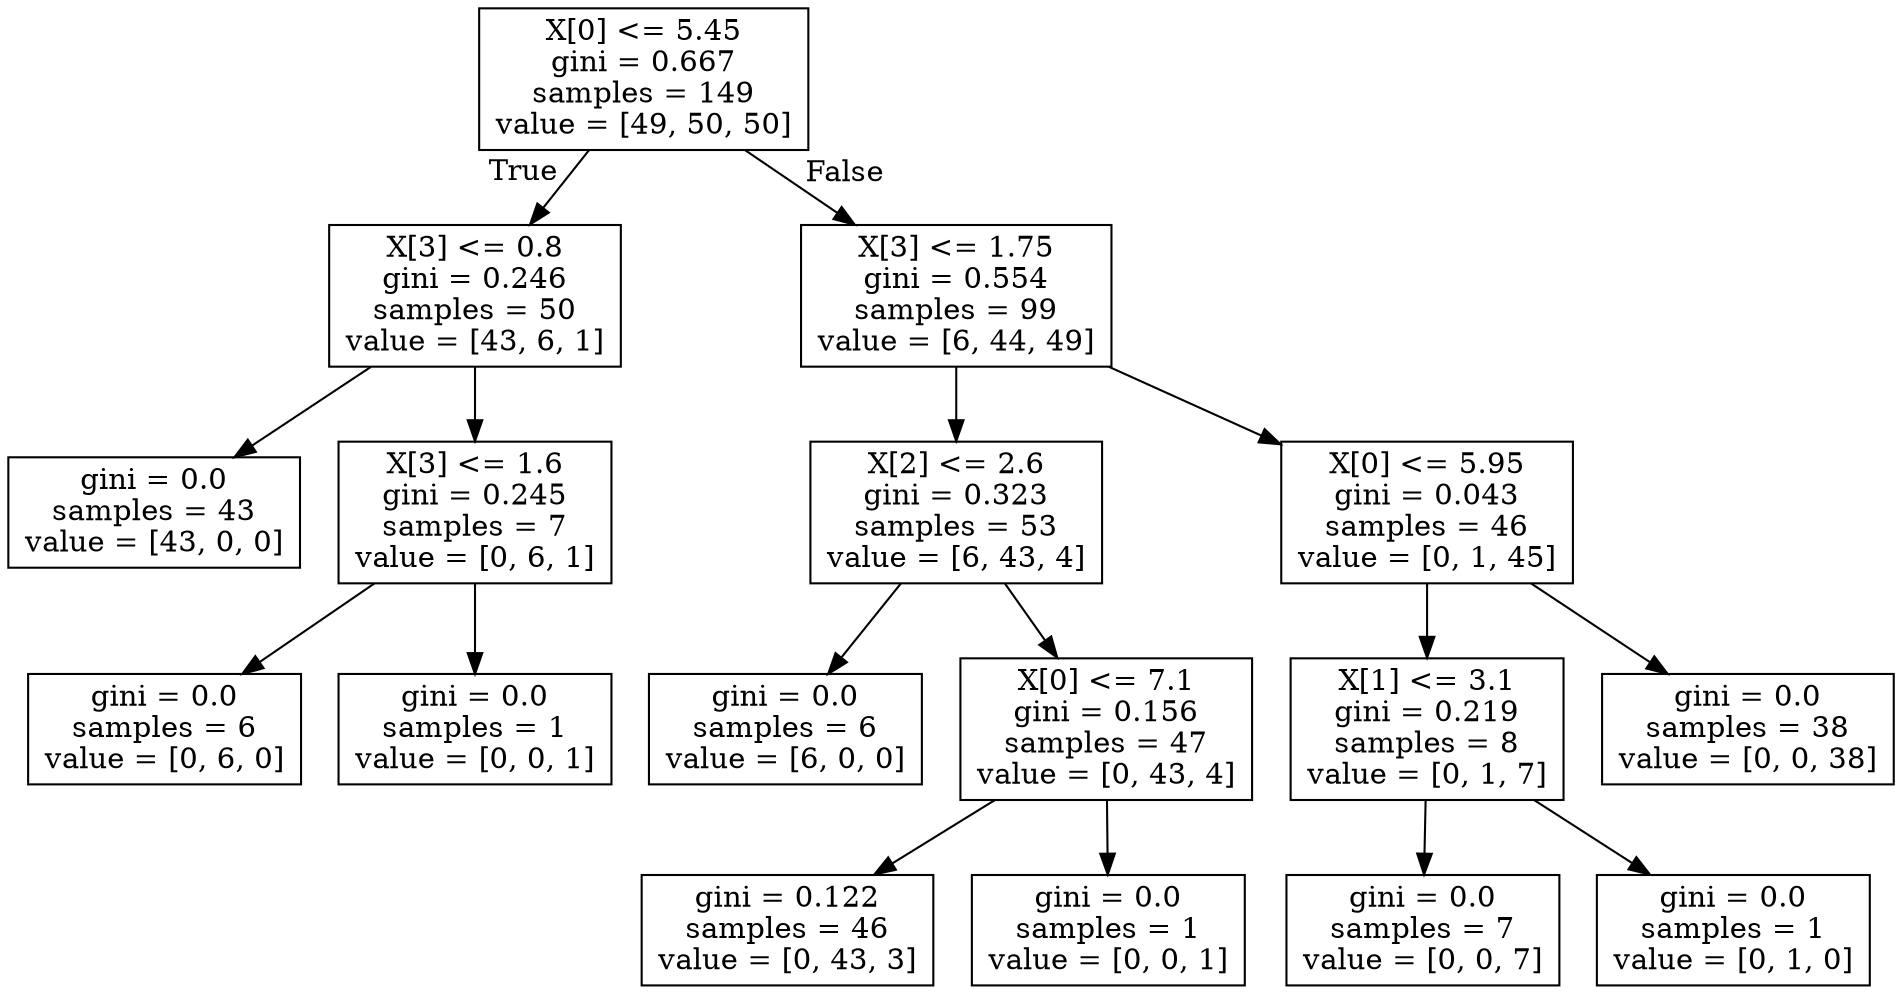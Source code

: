 digraph Tree {
node [shape=box] ;
0 [label="X[0] <= 5.45\ngini = 0.667\nsamples = 149\nvalue = [49, 50, 50]"] ;
1 [label="X[3] <= 0.8\ngini = 0.246\nsamples = 50\nvalue = [43, 6, 1]"] ;
0 -> 1 [labeldistance=2.5, labelangle=45, headlabel="True"] ;
2 [label="gini = 0.0\nsamples = 43\nvalue = [43, 0, 0]"] ;
1 -> 2 ;
3 [label="X[3] <= 1.6\ngini = 0.245\nsamples = 7\nvalue = [0, 6, 1]"] ;
1 -> 3 ;
4 [label="gini = 0.0\nsamples = 6\nvalue = [0, 6, 0]"] ;
3 -> 4 ;
5 [label="gini = 0.0\nsamples = 1\nvalue = [0, 0, 1]"] ;
3 -> 5 ;
6 [label="X[3] <= 1.75\ngini = 0.554\nsamples = 99\nvalue = [6, 44, 49]"] ;
0 -> 6 [labeldistance=2.5, labelangle=-45, headlabel="False"] ;
7 [label="X[2] <= 2.6\ngini = 0.323\nsamples = 53\nvalue = [6, 43, 4]"] ;
6 -> 7 ;
8 [label="gini = 0.0\nsamples = 6\nvalue = [6, 0, 0]"] ;
7 -> 8 ;
9 [label="X[0] <= 7.1\ngini = 0.156\nsamples = 47\nvalue = [0, 43, 4]"] ;
7 -> 9 ;
10 [label="gini = 0.122\nsamples = 46\nvalue = [0, 43, 3]"] ;
9 -> 10 ;
11 [label="gini = 0.0\nsamples = 1\nvalue = [0, 0, 1]"] ;
9 -> 11 ;
12 [label="X[0] <= 5.95\ngini = 0.043\nsamples = 46\nvalue = [0, 1, 45]"] ;
6 -> 12 ;
13 [label="X[1] <= 3.1\ngini = 0.219\nsamples = 8\nvalue = [0, 1, 7]"] ;
12 -> 13 ;
14 [label="gini = 0.0\nsamples = 7\nvalue = [0, 0, 7]"] ;
13 -> 14 ;
15 [label="gini = 0.0\nsamples = 1\nvalue = [0, 1, 0]"] ;
13 -> 15 ;
16 [label="gini = 0.0\nsamples = 38\nvalue = [0, 0, 38]"] ;
12 -> 16 ;
}